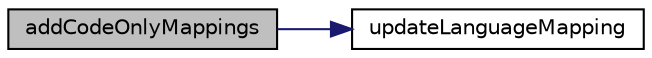 digraph "addCodeOnlyMappings"
{
 // LATEX_PDF_SIZE
  edge [fontname="Helvetica",fontsize="10",labelfontname="Helvetica",labelfontsize="10"];
  node [fontname="Helvetica",fontsize="10",shape=record];
  rankdir="LR";
  Node1 [label="addCodeOnlyMappings",height=0.2,width=0.4,color="black", fillcolor="grey75", style="filled", fontcolor="black",tooltip=" "];
  Node1 -> Node2 [color="midnightblue",fontsize="10",style="solid",fontname="Helvetica"];
  Node2 [label="updateLanguageMapping",height=0.2,width=0.4,color="black", fillcolor="white", style="filled",URL="$util_8cpp.html#ae4f8196aff5be2c0b8046c45e3830fab",tooltip=" "];
}
